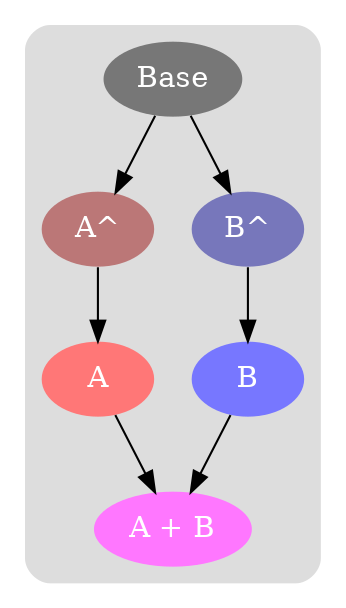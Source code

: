 digraph {
    bgcolor=invis
    graph [color=invis style=rounded]
    subgraph cluster_all
    {
        bgcolor="#dddddd"
        node [style="filled" fontcolor="white" color=invis]

        Base [fillcolor="#777777"]
        A1 [fillcolor="#BB7777" label="A^"]
        A [fillcolor="#FF7777"]
        B1 [fillcolor="#7777BB" label="B^"]
        B [fillcolor="#7777FF"]
        AB [fillcolor="#FF77FF" label="A + B"]

        Base -> A1
        A1 -> A
        Base -> B1
        B1 -> B
        A -> AB
        B -> AB
    }
}

